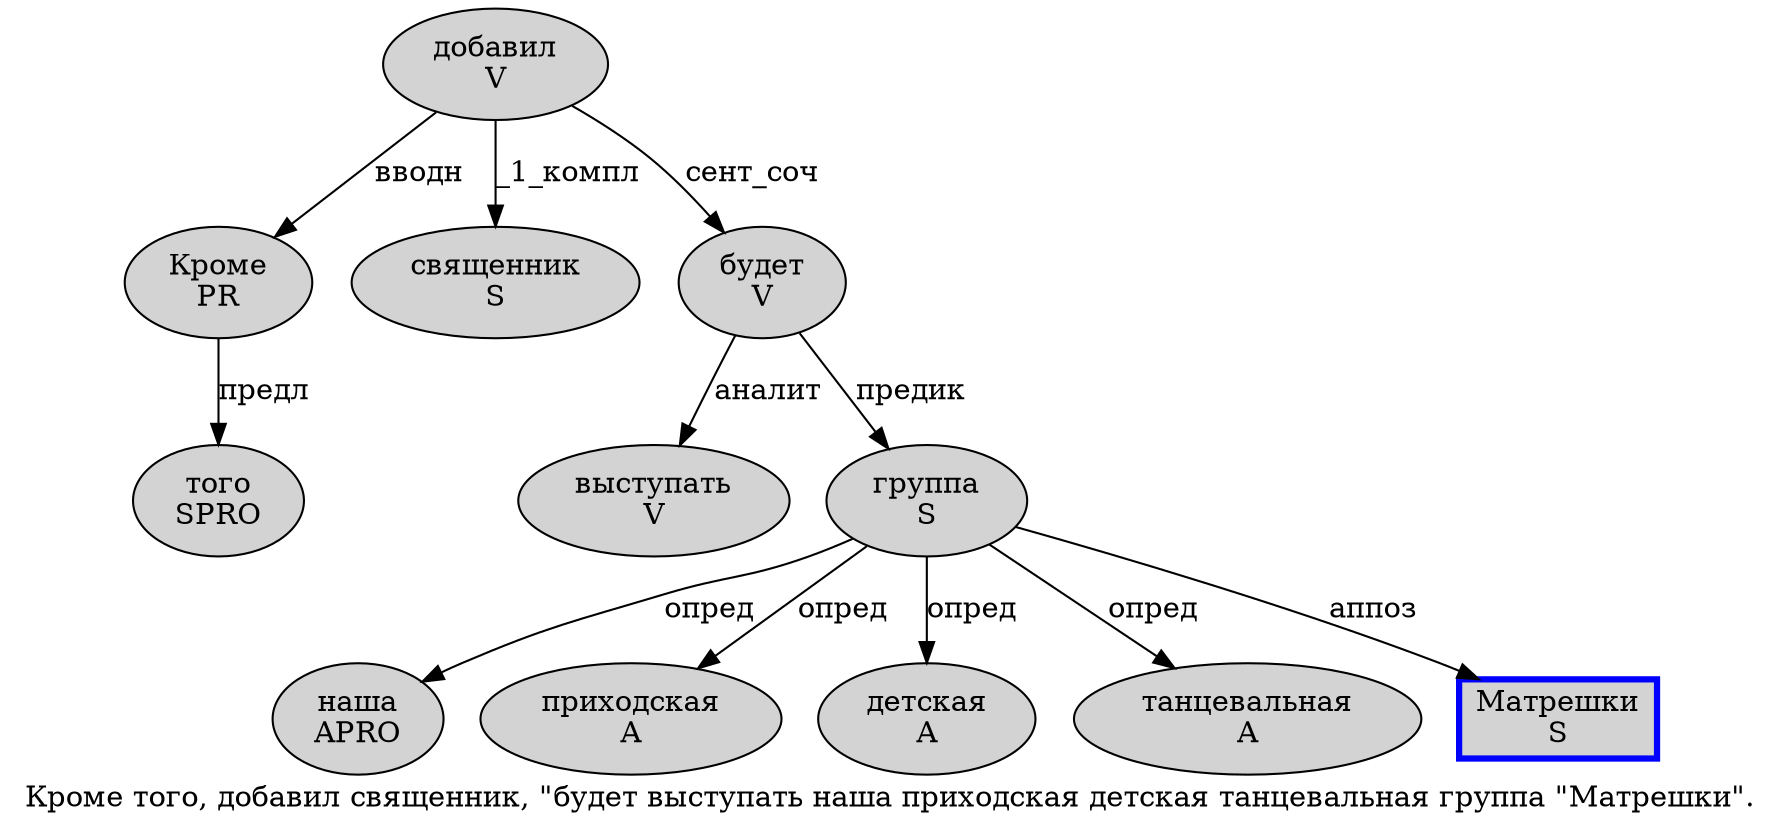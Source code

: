 digraph SENTENCE_1233 {
	graph [label="Кроме того, добавил священник, \"будет выступать наша приходская детская танцевальная группа \"Матрешки\"."]
	node [style=filled]
		0 [label="Кроме
PR" color="" fillcolor=lightgray penwidth=1 shape=ellipse]
		1 [label="того
SPRO" color="" fillcolor=lightgray penwidth=1 shape=ellipse]
		3 [label="добавил
V" color="" fillcolor=lightgray penwidth=1 shape=ellipse]
		4 [label="священник
S" color="" fillcolor=lightgray penwidth=1 shape=ellipse]
		7 [label="будет
V" color="" fillcolor=lightgray penwidth=1 shape=ellipse]
		8 [label="выступать
V" color="" fillcolor=lightgray penwidth=1 shape=ellipse]
		9 [label="наша
APRO" color="" fillcolor=lightgray penwidth=1 shape=ellipse]
		10 [label="приходская
A" color="" fillcolor=lightgray penwidth=1 shape=ellipse]
		11 [label="детская
A" color="" fillcolor=lightgray penwidth=1 shape=ellipse]
		12 [label="танцевальная
A" color="" fillcolor=lightgray penwidth=1 shape=ellipse]
		13 [label="группа
S" color="" fillcolor=lightgray penwidth=1 shape=ellipse]
		15 [label="Матрешки
S" color=blue fillcolor=lightgray penwidth=3 shape=box]
			0 -> 1 [label="предл"]
			13 -> 9 [label="опред"]
			13 -> 10 [label="опред"]
			13 -> 11 [label="опред"]
			13 -> 12 [label="опред"]
			13 -> 15 [label="аппоз"]
			7 -> 8 [label="аналит"]
			7 -> 13 [label="предик"]
			3 -> 0 [label="вводн"]
			3 -> 4 [label="_1_компл"]
			3 -> 7 [label="сент_соч"]
}